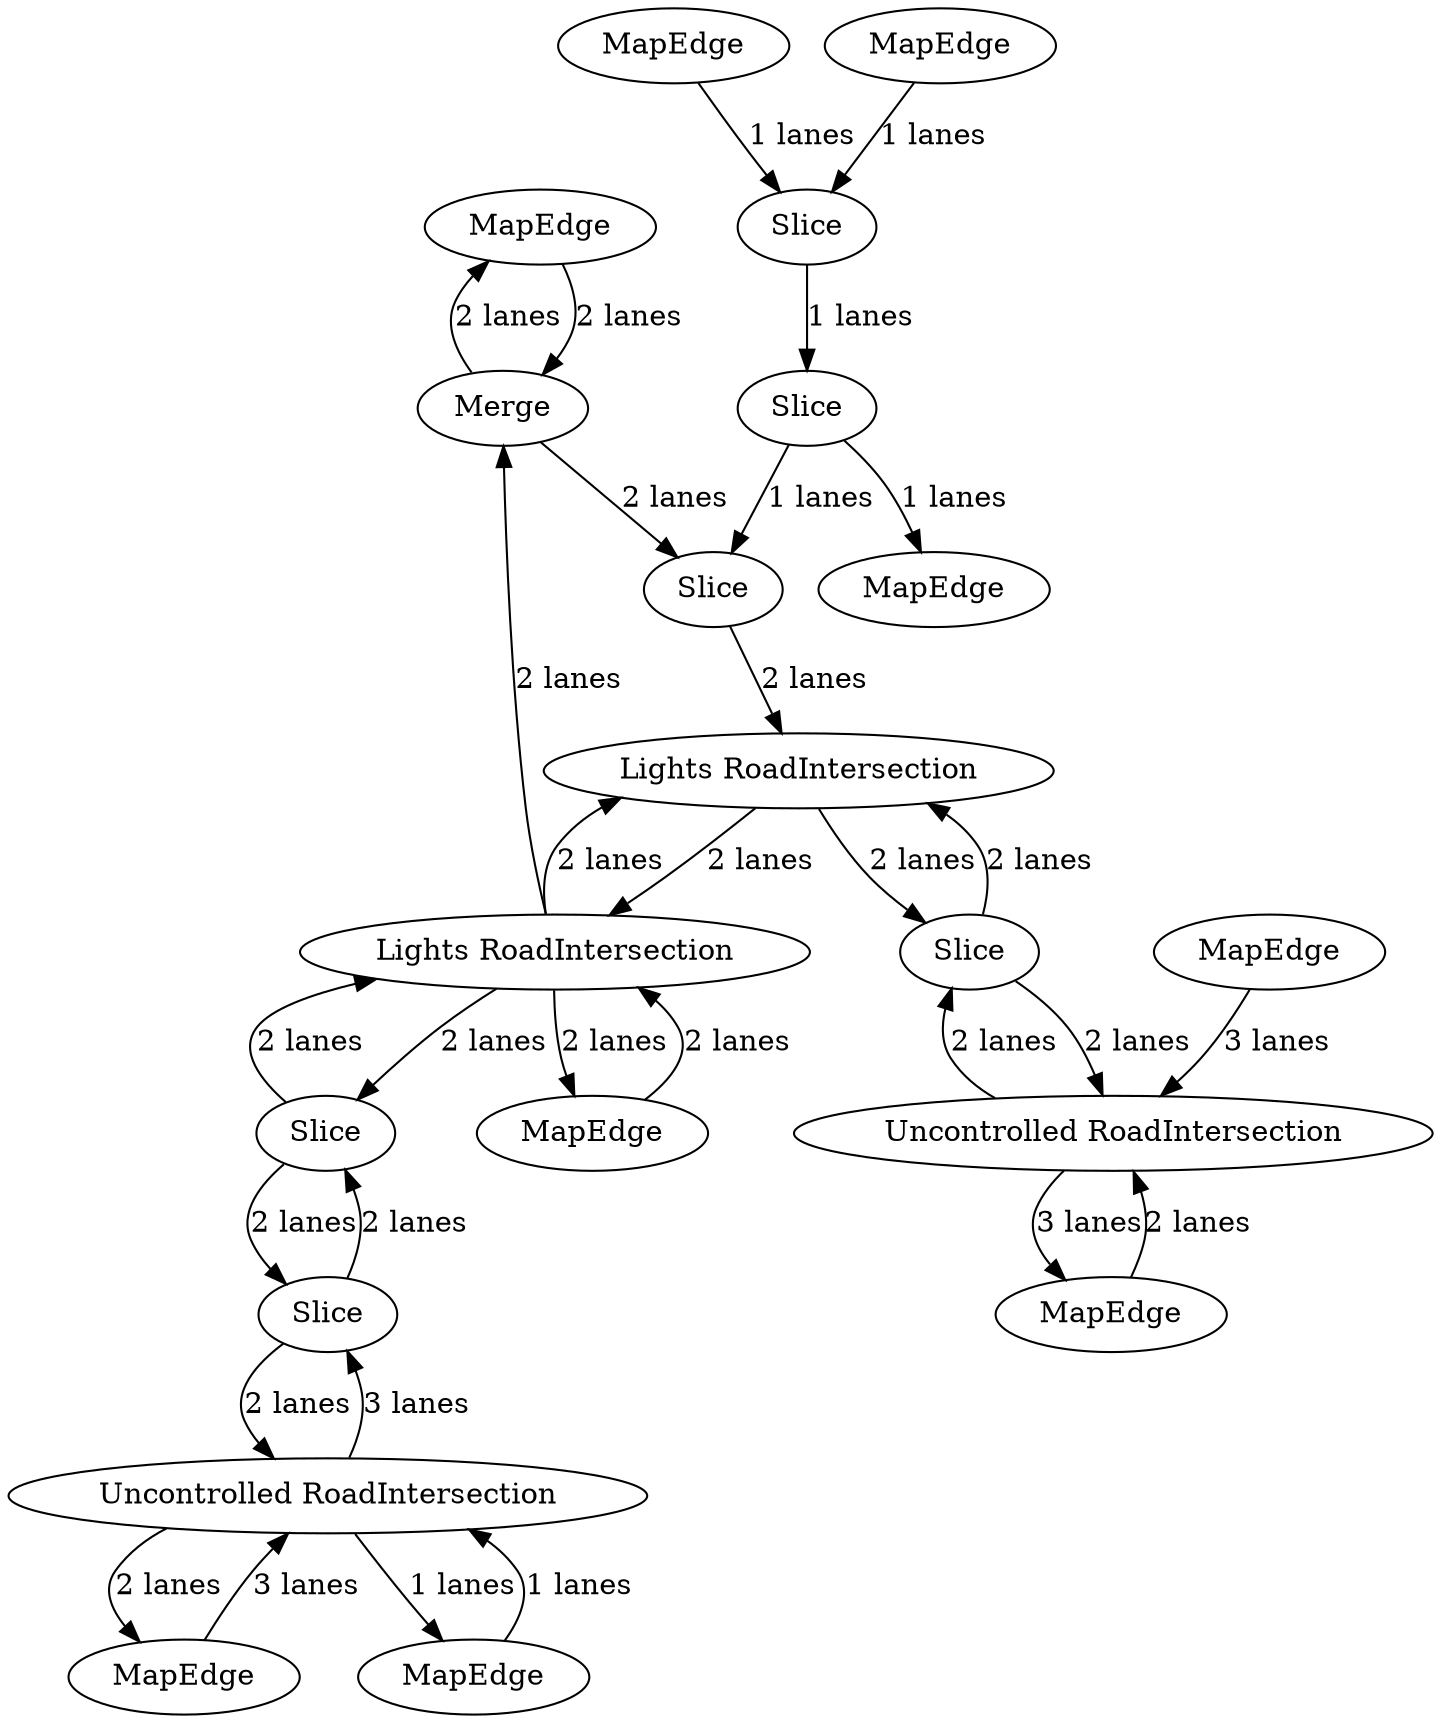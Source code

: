 digraph {
    0 [ label = "MapEdge" ]
    1 [ label = "MapEdge" ]
    2 [ label = "MapEdge" ]
    3 [ label = "MapEdge" ]
    4 [ label = "MapEdge" ]
    5 [ label = "Uncontrolled RoadIntersection" ]
    6 [ label = "Slice" ]
    7 [ label = "Merge" ]
    8 [ label = "Slice" ]
    9 [ label = "Lights RoadIntersection" ]
    10 [ label = "Slice" ]
    11 [ label = "Lights RoadIntersection" ]
    12 [ label = "Slice" ]
    13 [ label = "Slice" ]
    14 [ label = "Slice" ]
    15 [ label = "MapEdge" ]
    16 [ label = "Uncontrolled RoadIntersection" ]
    17 [ label = "MapEdge" ]
    18 [ label = "MapEdge" ]
    19 [ label = "MapEdge" ]
    0 -> 7 [ label = "2 lanes" ]
    7 -> 0 [ label = "2 lanes" ]
    2 -> 9 [ label = "2 lanes" ]
    9 -> 2 [ label = "2 lanes" ]
    15 -> 16 [ label = "3 lanes" ]
    18 -> 14 [ label = "1 lanes" ]
    14 -> 12 [ label = "1 lanes" ]
    12 -> 19 [ label = "1 lanes" ]
    3 -> 14 [ label = "1 lanes" ]
    8 -> 6 [ label = "2 lanes" ]
    6 -> 8 [ label = "2 lanes" ]
    8 -> 9 [ label = "2 lanes" ]
    9 -> 8 [ label = "2 lanes" ]
    1 -> 5 [ label = "3 lanes" ]
    5 -> 1 [ label = "2 lanes" ]
    5 -> 6 [ label = "3 lanes" ]
    6 -> 5 [ label = "2 lanes" ]
    11 -> 13 [ label = "2 lanes" ]
    13 -> 11 [ label = "2 lanes" ]
    9 -> 11 [ label = "2 lanes" ]
    11 -> 9 [ label = "2 lanes" ]
    7 -> 10 [ label = "2 lanes" ]
    9 -> 7 [ label = "2 lanes" ]
    5 -> 4 [ label = "1 lanes" ]
    4 -> 5 [ label = "1 lanes" ]
    10 -> 11 [ label = "2 lanes" ]
    13 -> 16 [ label = "2 lanes" ]
    16 -> 13 [ label = "2 lanes" ]
    16 -> 17 [ label = "3 lanes" ]
    17 -> 16 [ label = "2 lanes" ]
    12 -> 10 [ label = "1 lanes" ]
}
